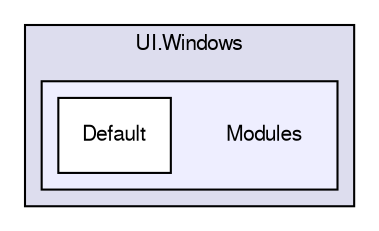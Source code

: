 digraph "Modules" {
  compound=true
  node [ fontsize="10", fontname="FreeSans"];
  edge [ labelfontsize="10", labelfontname="FreeSans"];
  subgraph clusterdir_840d7d22eff27a012a388f4c953ffb27 {
    graph [ bgcolor="#ddddee", pencolor="black", label="UI.Windows" fontname="FreeSans", fontsize="10", URL="dir_840d7d22eff27a012a388f4c953ffb27.html"]
  subgraph clusterdir_df99ed299ed670be6e47a47f398c6226 {
    graph [ bgcolor="#eeeeff", pencolor="black", label="" URL="dir_df99ed299ed670be6e47a47f398c6226.html"];
    dir_df99ed299ed670be6e47a47f398c6226 [shape=plaintext label="Modules"];
    dir_eb68285d2e970a653bc0fa4c8c024f6c [shape=box label="Default" color="black" fillcolor="white" style="filled" URL="dir_eb68285d2e970a653bc0fa4c8c024f6c.html"];
  }
  }
}
